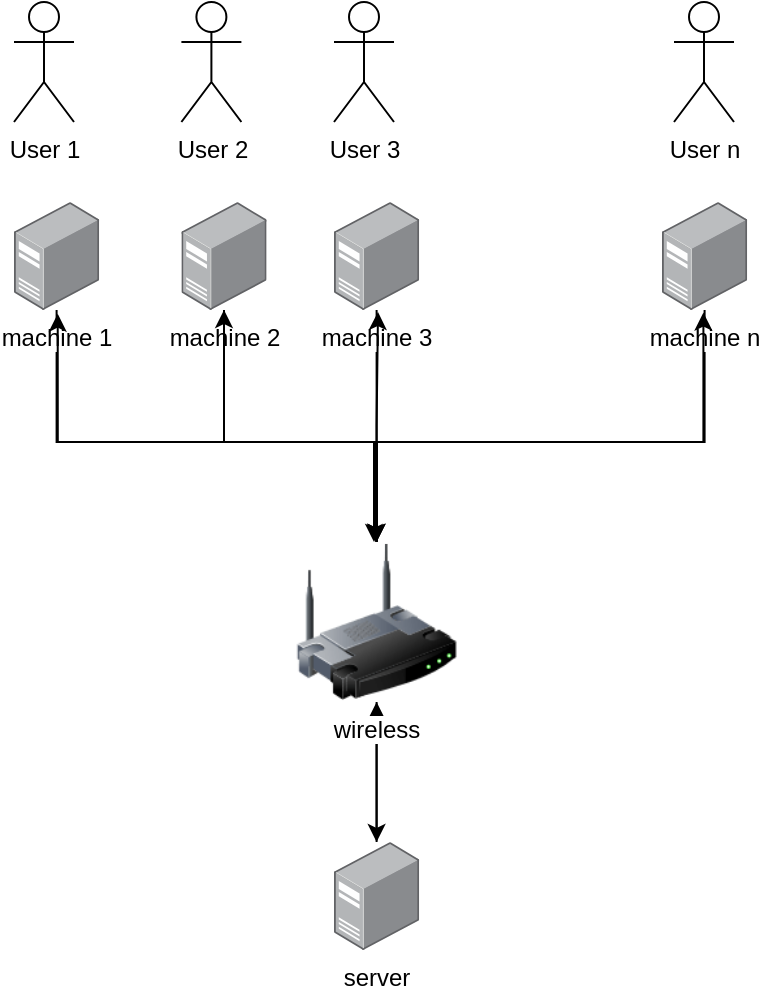 <mxfile version="13.9.9" type="device"><diagram id="-bu4yaWymSEat_naRaKJ" name="Page-1"><mxGraphModel dx="1422" dy="832" grid="1" gridSize="10" guides="1" tooltips="1" connect="1" arrows="1" fold="1" page="1" pageScale="1" pageWidth="850" pageHeight="1100" math="0" shadow="0"><root><mxCell id="0"/><mxCell id="1" parent="0"/><mxCell id="CWSzQz5YRMMjrzjb5oWQ-2" value="User 1" style="shape=umlActor;verticalLabelPosition=bottom;verticalAlign=top;html=1;outlineConnect=0;" parent="1" vertex="1"><mxGeometry x="40" y="40" width="30" height="60" as="geometry"/></mxCell><mxCell id="CWSzQz5YRMMjrzjb5oWQ-6" value="User 2" style="shape=umlActor;verticalLabelPosition=bottom;verticalAlign=top;html=1;outlineConnect=0;" parent="1" vertex="1"><mxGeometry x="123.7" y="40" width="30" height="60" as="geometry"/></mxCell><mxCell id="CWSzQz5YRMMjrzjb5oWQ-7" value="User 3" style="shape=umlActor;verticalLabelPosition=bottom;verticalAlign=top;html=1;outlineConnect=0;" parent="1" vertex="1"><mxGeometry x="200" y="40" width="30" height="60" as="geometry"/></mxCell><mxCell id="CWSzQz5YRMMjrzjb5oWQ-8" value="User n" style="shape=umlActor;verticalLabelPosition=bottom;verticalAlign=top;html=1;outlineConnect=0;" parent="1" vertex="1"><mxGeometry x="370" y="40" width="30" height="60" as="geometry"/></mxCell><mxCell id="CWSzQz5YRMMjrzjb5oWQ-27" style="edgeStyle=orthogonalEdgeStyle;rounded=0;orthogonalLoop=1;jettySize=auto;html=1;" parent="1" source="CWSzQz5YRMMjrzjb5oWQ-11" target="CWSzQz5YRMMjrzjb5oWQ-24" edge="1"><mxGeometry relative="1" as="geometry"><Array as="points"><mxPoint x="61" y="260"/><mxPoint x="221" y="260"/></Array></mxGeometry></mxCell><mxCell id="CWSzQz5YRMMjrzjb5oWQ-11" value="machine 1" style="points=[];aspect=fixed;html=1;align=center;shadow=0;dashed=0;image;image=img/lib/allied_telesis/computer_and_terminals/Server_Desktop.svg;" parent="1" vertex="1"><mxGeometry x="40.0" y="140" width="42.6" height="54" as="geometry"/></mxCell><mxCell id="CWSzQz5YRMMjrzjb5oWQ-28" style="edgeStyle=orthogonalEdgeStyle;rounded=0;orthogonalLoop=1;jettySize=auto;html=1;entryX=0.5;entryY=0;entryDx=0;entryDy=0;" parent="1" source="CWSzQz5YRMMjrzjb5oWQ-12" target="CWSzQz5YRMMjrzjb5oWQ-24" edge="1"><mxGeometry relative="1" as="geometry"><Array as="points"><mxPoint x="145" y="260"/><mxPoint x="221" y="260"/></Array></mxGeometry></mxCell><mxCell id="CWSzQz5YRMMjrzjb5oWQ-12" value="machine 2" style="points=[];aspect=fixed;html=1;align=center;shadow=0;dashed=0;image;image=img/lib/allied_telesis/computer_and_terminals/Server_Desktop.svg;" parent="1" vertex="1"><mxGeometry x="123.7" y="140" width="42.6" height="54" as="geometry"/></mxCell><mxCell id="CWSzQz5YRMMjrzjb5oWQ-29" style="edgeStyle=orthogonalEdgeStyle;rounded=0;orthogonalLoop=1;jettySize=auto;html=1;entryX=0.5;entryY=0;entryDx=0;entryDy=0;" parent="1" source="CWSzQz5YRMMjrzjb5oWQ-13" target="CWSzQz5YRMMjrzjb5oWQ-24" edge="1"><mxGeometry relative="1" as="geometry"/></mxCell><mxCell id="CWSzQz5YRMMjrzjb5oWQ-13" value="machine 3" style="points=[];aspect=fixed;html=1;align=center;shadow=0;dashed=0;image;image=img/lib/allied_telesis/computer_and_terminals/Server_Desktop.svg;" parent="1" vertex="1"><mxGeometry x="200.0" y="140" width="42.6" height="54" as="geometry"/></mxCell><mxCell id="CWSzQz5YRMMjrzjb5oWQ-30" style="edgeStyle=orthogonalEdgeStyle;rounded=0;orthogonalLoop=1;jettySize=auto;html=1;" parent="1" source="CWSzQz5YRMMjrzjb5oWQ-14" edge="1"><mxGeometry relative="1" as="geometry"><mxPoint x="220" y="310" as="targetPoint"/><Array as="points"><mxPoint x="385" y="260"/><mxPoint x="220" y="260"/></Array></mxGeometry></mxCell><mxCell id="CWSzQz5YRMMjrzjb5oWQ-14" value="machine n" style="points=[];aspect=fixed;html=1;align=center;shadow=0;dashed=0;image;image=img/lib/allied_telesis/computer_and_terminals/Server_Desktop.svg;" parent="1" vertex="1"><mxGeometry x="364" y="140" width="42.6" height="54" as="geometry"/></mxCell><mxCell id="CWSzQz5YRMMjrzjb5oWQ-26" style="edgeStyle=orthogonalEdgeStyle;rounded=0;orthogonalLoop=1;jettySize=auto;html=1;entryX=0.5;entryY=1;entryDx=0;entryDy=0;" parent="1" source="CWSzQz5YRMMjrzjb5oWQ-15" target="CWSzQz5YRMMjrzjb5oWQ-24" edge="1"><mxGeometry relative="1" as="geometry"/></mxCell><mxCell id="CWSzQz5YRMMjrzjb5oWQ-15" value="server" style="points=[];aspect=fixed;html=1;align=center;shadow=0;dashed=0;image;image=img/lib/allied_telesis/computer_and_terminals/Server_Desktop.svg;" parent="1" vertex="1"><mxGeometry x="200" y="460" width="42.6" height="54" as="geometry"/></mxCell><mxCell id="CWSzQz5YRMMjrzjb5oWQ-25" style="edgeStyle=orthogonalEdgeStyle;rounded=0;orthogonalLoop=1;jettySize=auto;html=1;" parent="1" source="CWSzQz5YRMMjrzjb5oWQ-24" target="CWSzQz5YRMMjrzjb5oWQ-15" edge="1"><mxGeometry relative="1" as="geometry"/></mxCell><mxCell id="CWSzQz5YRMMjrzjb5oWQ-31" style="edgeStyle=orthogonalEdgeStyle;rounded=0;orthogonalLoop=1;jettySize=auto;html=1;entryX=0.513;entryY=1.034;entryDx=0;entryDy=0;entryPerimeter=0;" parent="1" source="CWSzQz5YRMMjrzjb5oWQ-24" target="CWSzQz5YRMMjrzjb5oWQ-11" edge="1"><mxGeometry relative="1" as="geometry"><Array as="points"><mxPoint x="221" y="260"/><mxPoint x="62" y="260"/></Array></mxGeometry></mxCell><mxCell id="CWSzQz5YRMMjrzjb5oWQ-32" style="edgeStyle=orthogonalEdgeStyle;rounded=0;orthogonalLoop=1;jettySize=auto;html=1;" parent="1" source="CWSzQz5YRMMjrzjb5oWQ-24" target="CWSzQz5YRMMjrzjb5oWQ-12" edge="1"><mxGeometry relative="1" as="geometry"><Array as="points"><mxPoint x="221" y="260"/><mxPoint x="145" y="260"/></Array></mxGeometry></mxCell><mxCell id="CWSzQz5YRMMjrzjb5oWQ-33" style="edgeStyle=orthogonalEdgeStyle;rounded=0;orthogonalLoop=1;jettySize=auto;html=1;" parent="1" source="CWSzQz5YRMMjrzjb5oWQ-24" edge="1"><mxGeometry relative="1" as="geometry"><mxPoint x="222" y="195" as="targetPoint"/><Array as="points"><mxPoint x="221" y="252"/><mxPoint x="222" y="252"/></Array></mxGeometry></mxCell><mxCell id="CWSzQz5YRMMjrzjb5oWQ-34" style="edgeStyle=orthogonalEdgeStyle;rounded=0;orthogonalLoop=1;jettySize=auto;html=1;entryX=0.486;entryY=1.024;entryDx=0;entryDy=0;entryPerimeter=0;" parent="1" source="CWSzQz5YRMMjrzjb5oWQ-24" target="CWSzQz5YRMMjrzjb5oWQ-14" edge="1"><mxGeometry relative="1" as="geometry"><Array as="points"><mxPoint x="221" y="260"/><mxPoint x="385" y="260"/></Array></mxGeometry></mxCell><mxCell id="CWSzQz5YRMMjrzjb5oWQ-24" value="wireless" style="image;html=1;image=img/lib/clip_art/networking/Wireless_Router_128x128.png" parent="1" vertex="1"><mxGeometry x="181.3" y="310" width="80" height="80" as="geometry"/></mxCell></root></mxGraphModel></diagram></mxfile>